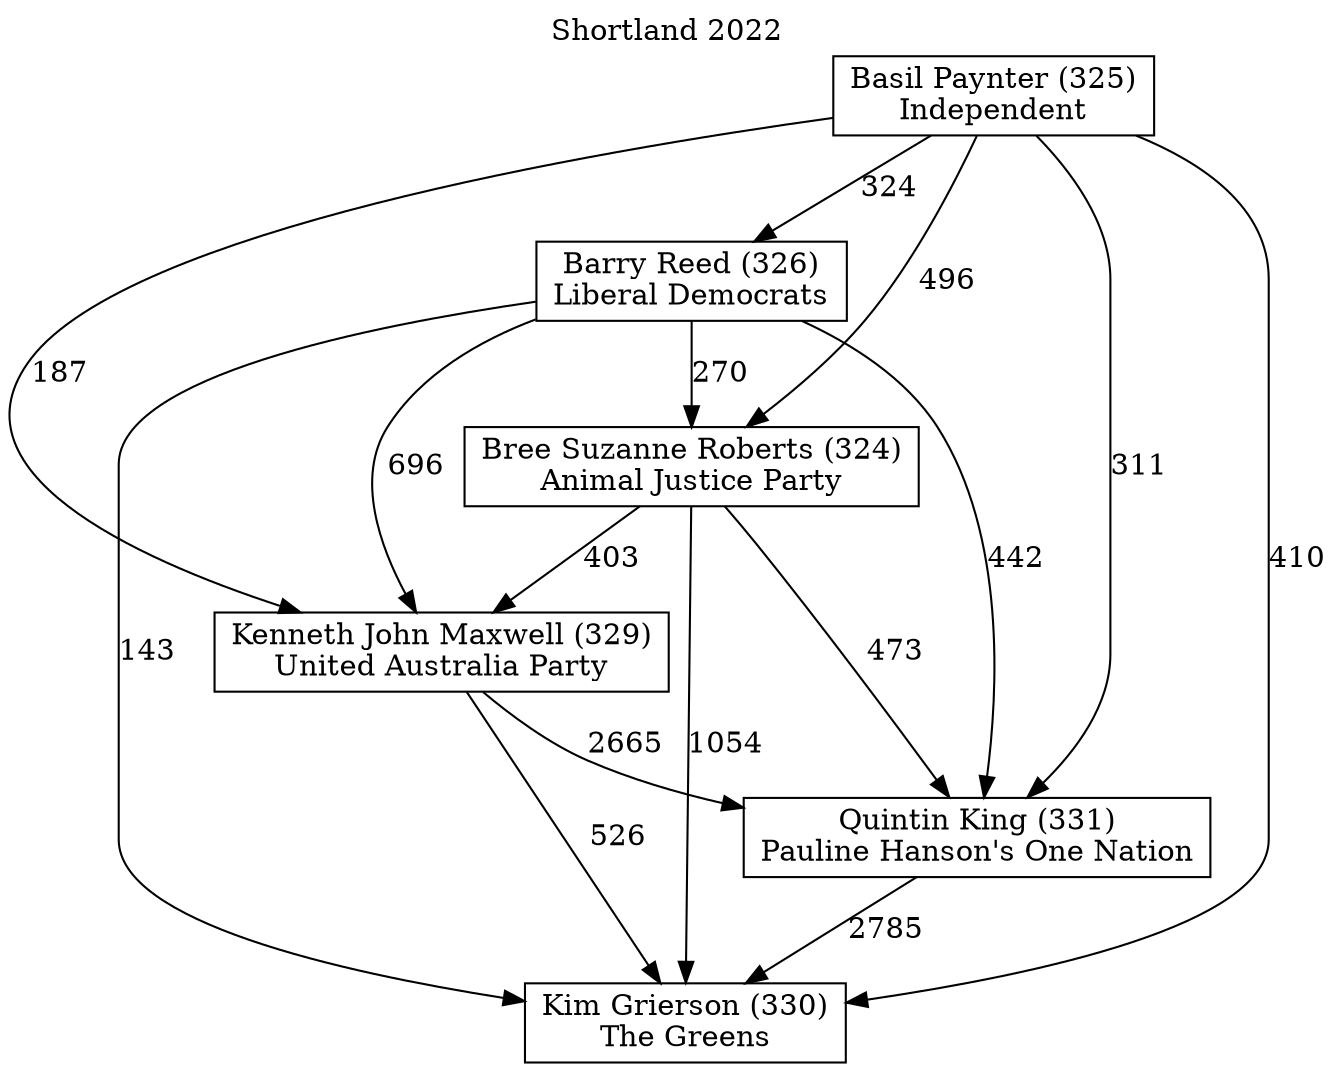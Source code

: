 // House preference flow
digraph "Kim Grierson (330)_Shortland_2022" {
	graph [label="Shortland 2022" labelloc=t mclimit=10]
	node [shape=box]
	"Kenneth John Maxwell (329)" [label="Kenneth John Maxwell (329)
United Australia Party"]
	"Kim Grierson (330)" [label="Kim Grierson (330)
The Greens"]
	"Quintin King (331)" [label="Quintin King (331)
Pauline Hanson's One Nation"]
	"Barry Reed (326)" [label="Barry Reed (326)
Liberal Democrats"]
	"Bree Suzanne Roberts (324)" [label="Bree Suzanne Roberts (324)
Animal Justice Party"]
	"Basil Paynter (325)" [label="Basil Paynter (325)
Independent"]
	"Bree Suzanne Roberts (324)" -> "Quintin King (331)" [label=473]
	"Bree Suzanne Roberts (324)" -> "Kenneth John Maxwell (329)" [label=403]
	"Basil Paynter (325)" -> "Bree Suzanne Roberts (324)" [label=496]
	"Basil Paynter (325)" -> "Barry Reed (326)" [label=324]
	"Barry Reed (326)" -> "Quintin King (331)" [label=442]
	"Basil Paynter (325)" -> "Kim Grierson (330)" [label=410]
	"Basil Paynter (325)" -> "Quintin King (331)" [label=311]
	"Kenneth John Maxwell (329)" -> "Kim Grierson (330)" [label=526]
	"Barry Reed (326)" -> "Bree Suzanne Roberts (324)" [label=270]
	"Kenneth John Maxwell (329)" -> "Quintin King (331)" [label=2665]
	"Quintin King (331)" -> "Kim Grierson (330)" [label=2785]
	"Basil Paynter (325)" -> "Kenneth John Maxwell (329)" [label=187]
	"Bree Suzanne Roberts (324)" -> "Kim Grierson (330)" [label=1054]
	"Barry Reed (326)" -> "Kim Grierson (330)" [label=143]
	"Barry Reed (326)" -> "Kenneth John Maxwell (329)" [label=696]
}
